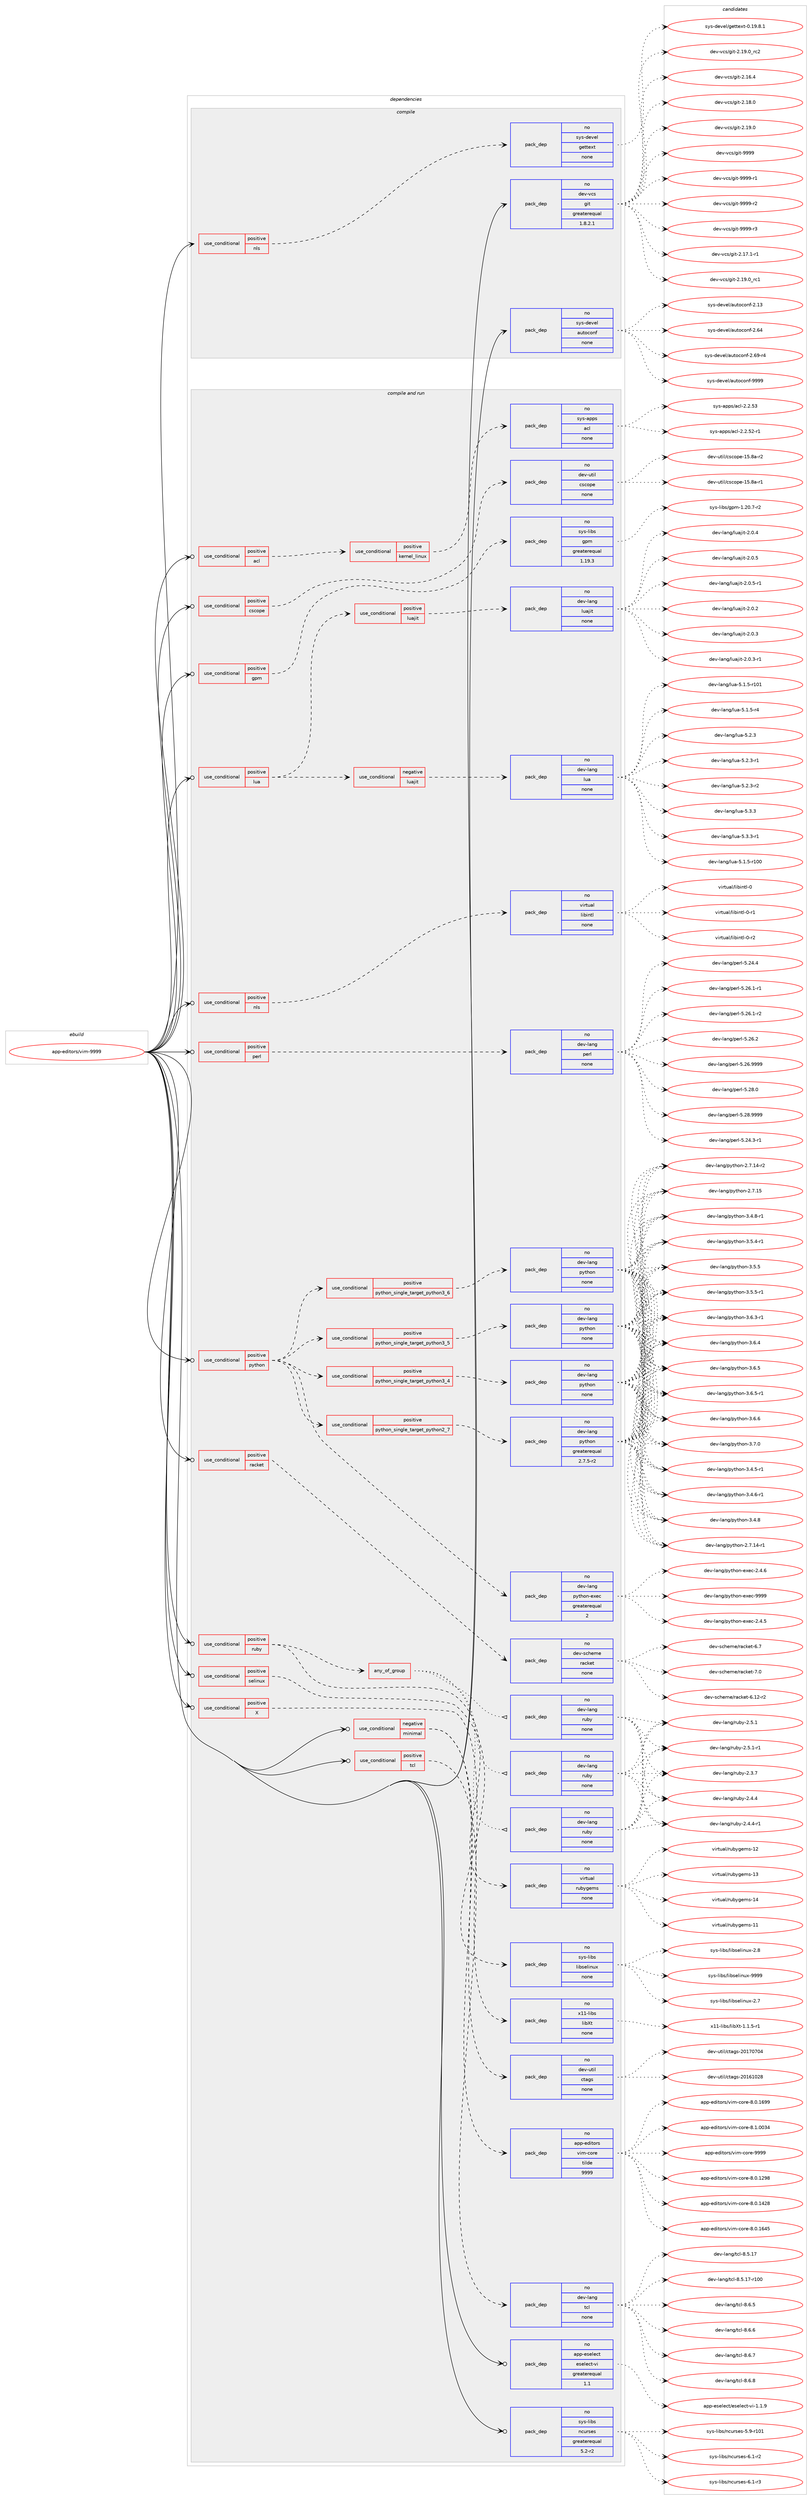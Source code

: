 digraph prolog {

# *************
# Graph options
# *************

newrank=true;
concentrate=true;
compound=true;
graph [rankdir=LR,fontname=Helvetica,fontsize=10,ranksep=1.5];#, ranksep=2.5, nodesep=0.2];
edge  [arrowhead=vee];
node  [fontname=Helvetica,fontsize=10];

# **********
# The ebuild
# **********

subgraph cluster_leftcol {
color=gray;
rank=same;
label=<<i>ebuild</i>>;
id [label="app-editors/vim-9999", color=red, width=4, href="../app-editors/vim-9999.svg"];
}

# ****************
# The dependencies
# ****************

subgraph cluster_midcol {
color=gray;
label=<<i>dependencies</i>>;
subgraph cluster_compile {
fillcolor="#eeeeee";
style=filled;
label=<<i>compile</i>>;
subgraph cond198 {
dependency651 [label=<<TABLE BORDER="0" CELLBORDER="1" CELLSPACING="0" CELLPADDING="4"><TR><TD ROWSPAN="3" CELLPADDING="10">use_conditional</TD></TR><TR><TD>positive</TD></TR><TR><TD>nls</TD></TR></TABLE>>, shape=none, color=red];
subgraph pack434 {
dependency652 [label=<<TABLE BORDER="0" CELLBORDER="1" CELLSPACING="0" CELLPADDING="4" WIDTH="220"><TR><TD ROWSPAN="6" CELLPADDING="30">pack_dep</TD></TR><TR><TD WIDTH="110">no</TD></TR><TR><TD>sys-devel</TD></TR><TR><TD>gettext</TD></TR><TR><TD>none</TD></TR><TR><TD></TD></TR></TABLE>>, shape=none, color=blue];
}
dependency651:e -> dependency652:w [weight=20,style="dashed",arrowhead="vee"];
}
id:e -> dependency651:w [weight=20,style="solid",arrowhead="vee"];
subgraph pack435 {
dependency653 [label=<<TABLE BORDER="0" CELLBORDER="1" CELLSPACING="0" CELLPADDING="4" WIDTH="220"><TR><TD ROWSPAN="6" CELLPADDING="30">pack_dep</TD></TR><TR><TD WIDTH="110">no</TD></TR><TR><TD>dev-vcs</TD></TR><TR><TD>git</TD></TR><TR><TD>greaterequal</TD></TR><TR><TD>1.8.2.1</TD></TR></TABLE>>, shape=none, color=blue];
}
id:e -> dependency653:w [weight=20,style="solid",arrowhead="vee"];
subgraph pack436 {
dependency654 [label=<<TABLE BORDER="0" CELLBORDER="1" CELLSPACING="0" CELLPADDING="4" WIDTH="220"><TR><TD ROWSPAN="6" CELLPADDING="30">pack_dep</TD></TR><TR><TD WIDTH="110">no</TD></TR><TR><TD>sys-devel</TD></TR><TR><TD>autoconf</TD></TR><TR><TD>none</TD></TR><TR><TD></TD></TR></TABLE>>, shape=none, color=blue];
}
id:e -> dependency654:w [weight=20,style="solid",arrowhead="vee"];
}
subgraph cluster_compileandrun {
fillcolor="#eeeeee";
style=filled;
label=<<i>compile and run</i>>;
subgraph cond199 {
dependency655 [label=<<TABLE BORDER="0" CELLBORDER="1" CELLSPACING="0" CELLPADDING="4"><TR><TD ROWSPAN="3" CELLPADDING="10">use_conditional</TD></TR><TR><TD>negative</TD></TR><TR><TD>minimal</TD></TR></TABLE>>, shape=none, color=red];
subgraph pack437 {
dependency656 [label=<<TABLE BORDER="0" CELLBORDER="1" CELLSPACING="0" CELLPADDING="4" WIDTH="220"><TR><TD ROWSPAN="6" CELLPADDING="30">pack_dep</TD></TR><TR><TD WIDTH="110">no</TD></TR><TR><TD>app-editors</TD></TR><TR><TD>vim-core</TD></TR><TR><TD>tilde</TD></TR><TR><TD>9999</TD></TR></TABLE>>, shape=none, color=blue];
}
dependency655:e -> dependency656:w [weight=20,style="dashed",arrowhead="vee"];
subgraph pack438 {
dependency657 [label=<<TABLE BORDER="0" CELLBORDER="1" CELLSPACING="0" CELLPADDING="4" WIDTH="220"><TR><TD ROWSPAN="6" CELLPADDING="30">pack_dep</TD></TR><TR><TD WIDTH="110">no</TD></TR><TR><TD>dev-util</TD></TR><TR><TD>ctags</TD></TR><TR><TD>none</TD></TR><TR><TD></TD></TR></TABLE>>, shape=none, color=blue];
}
dependency655:e -> dependency657:w [weight=20,style="dashed",arrowhead="vee"];
}
id:e -> dependency655:w [weight=20,style="solid",arrowhead="odotvee"];
subgraph cond200 {
dependency658 [label=<<TABLE BORDER="0" CELLBORDER="1" CELLSPACING="0" CELLPADDING="4"><TR><TD ROWSPAN="3" CELLPADDING="10">use_conditional</TD></TR><TR><TD>positive</TD></TR><TR><TD>X</TD></TR></TABLE>>, shape=none, color=red];
subgraph pack439 {
dependency659 [label=<<TABLE BORDER="0" CELLBORDER="1" CELLSPACING="0" CELLPADDING="4" WIDTH="220"><TR><TD ROWSPAN="6" CELLPADDING="30">pack_dep</TD></TR><TR><TD WIDTH="110">no</TD></TR><TR><TD>x11-libs</TD></TR><TR><TD>libXt</TD></TR><TR><TD>none</TD></TR><TR><TD></TD></TR></TABLE>>, shape=none, color=blue];
}
dependency658:e -> dependency659:w [weight=20,style="dashed",arrowhead="vee"];
}
id:e -> dependency658:w [weight=20,style="solid",arrowhead="odotvee"];
subgraph cond201 {
dependency660 [label=<<TABLE BORDER="0" CELLBORDER="1" CELLSPACING="0" CELLPADDING="4"><TR><TD ROWSPAN="3" CELLPADDING="10">use_conditional</TD></TR><TR><TD>positive</TD></TR><TR><TD>acl</TD></TR></TABLE>>, shape=none, color=red];
subgraph cond202 {
dependency661 [label=<<TABLE BORDER="0" CELLBORDER="1" CELLSPACING="0" CELLPADDING="4"><TR><TD ROWSPAN="3" CELLPADDING="10">use_conditional</TD></TR><TR><TD>positive</TD></TR><TR><TD>kernel_linux</TD></TR></TABLE>>, shape=none, color=red];
subgraph pack440 {
dependency662 [label=<<TABLE BORDER="0" CELLBORDER="1" CELLSPACING="0" CELLPADDING="4" WIDTH="220"><TR><TD ROWSPAN="6" CELLPADDING="30">pack_dep</TD></TR><TR><TD WIDTH="110">no</TD></TR><TR><TD>sys-apps</TD></TR><TR><TD>acl</TD></TR><TR><TD>none</TD></TR><TR><TD></TD></TR></TABLE>>, shape=none, color=blue];
}
dependency661:e -> dependency662:w [weight=20,style="dashed",arrowhead="vee"];
}
dependency660:e -> dependency661:w [weight=20,style="dashed",arrowhead="vee"];
}
id:e -> dependency660:w [weight=20,style="solid",arrowhead="odotvee"];
subgraph cond203 {
dependency663 [label=<<TABLE BORDER="0" CELLBORDER="1" CELLSPACING="0" CELLPADDING="4"><TR><TD ROWSPAN="3" CELLPADDING="10">use_conditional</TD></TR><TR><TD>positive</TD></TR><TR><TD>cscope</TD></TR></TABLE>>, shape=none, color=red];
subgraph pack441 {
dependency664 [label=<<TABLE BORDER="0" CELLBORDER="1" CELLSPACING="0" CELLPADDING="4" WIDTH="220"><TR><TD ROWSPAN="6" CELLPADDING="30">pack_dep</TD></TR><TR><TD WIDTH="110">no</TD></TR><TR><TD>dev-util</TD></TR><TR><TD>cscope</TD></TR><TR><TD>none</TD></TR><TR><TD></TD></TR></TABLE>>, shape=none, color=blue];
}
dependency663:e -> dependency664:w [weight=20,style="dashed",arrowhead="vee"];
}
id:e -> dependency663:w [weight=20,style="solid",arrowhead="odotvee"];
subgraph cond204 {
dependency665 [label=<<TABLE BORDER="0" CELLBORDER="1" CELLSPACING="0" CELLPADDING="4"><TR><TD ROWSPAN="3" CELLPADDING="10">use_conditional</TD></TR><TR><TD>positive</TD></TR><TR><TD>gpm</TD></TR></TABLE>>, shape=none, color=red];
subgraph pack442 {
dependency666 [label=<<TABLE BORDER="0" CELLBORDER="1" CELLSPACING="0" CELLPADDING="4" WIDTH="220"><TR><TD ROWSPAN="6" CELLPADDING="30">pack_dep</TD></TR><TR><TD WIDTH="110">no</TD></TR><TR><TD>sys-libs</TD></TR><TR><TD>gpm</TD></TR><TR><TD>greaterequal</TD></TR><TR><TD>1.19.3</TD></TR></TABLE>>, shape=none, color=blue];
}
dependency665:e -> dependency666:w [weight=20,style="dashed",arrowhead="vee"];
}
id:e -> dependency665:w [weight=20,style="solid",arrowhead="odotvee"];
subgraph cond205 {
dependency667 [label=<<TABLE BORDER="0" CELLBORDER="1" CELLSPACING="0" CELLPADDING="4"><TR><TD ROWSPAN="3" CELLPADDING="10">use_conditional</TD></TR><TR><TD>positive</TD></TR><TR><TD>lua</TD></TR></TABLE>>, shape=none, color=red];
subgraph cond206 {
dependency668 [label=<<TABLE BORDER="0" CELLBORDER="1" CELLSPACING="0" CELLPADDING="4"><TR><TD ROWSPAN="3" CELLPADDING="10">use_conditional</TD></TR><TR><TD>positive</TD></TR><TR><TD>luajit</TD></TR></TABLE>>, shape=none, color=red];
subgraph pack443 {
dependency669 [label=<<TABLE BORDER="0" CELLBORDER="1" CELLSPACING="0" CELLPADDING="4" WIDTH="220"><TR><TD ROWSPAN="6" CELLPADDING="30">pack_dep</TD></TR><TR><TD WIDTH="110">no</TD></TR><TR><TD>dev-lang</TD></TR><TR><TD>luajit</TD></TR><TR><TD>none</TD></TR><TR><TD></TD></TR></TABLE>>, shape=none, color=blue];
}
dependency668:e -> dependency669:w [weight=20,style="dashed",arrowhead="vee"];
}
dependency667:e -> dependency668:w [weight=20,style="dashed",arrowhead="vee"];
subgraph cond207 {
dependency670 [label=<<TABLE BORDER="0" CELLBORDER="1" CELLSPACING="0" CELLPADDING="4"><TR><TD ROWSPAN="3" CELLPADDING="10">use_conditional</TD></TR><TR><TD>negative</TD></TR><TR><TD>luajit</TD></TR></TABLE>>, shape=none, color=red];
subgraph pack444 {
dependency671 [label=<<TABLE BORDER="0" CELLBORDER="1" CELLSPACING="0" CELLPADDING="4" WIDTH="220"><TR><TD ROWSPAN="6" CELLPADDING="30">pack_dep</TD></TR><TR><TD WIDTH="110">no</TD></TR><TR><TD>dev-lang</TD></TR><TR><TD>lua</TD></TR><TR><TD>none</TD></TR><TR><TD></TD></TR></TABLE>>, shape=none, color=blue];
}
dependency670:e -> dependency671:w [weight=20,style="dashed",arrowhead="vee"];
}
dependency667:e -> dependency670:w [weight=20,style="dashed",arrowhead="vee"];
}
id:e -> dependency667:w [weight=20,style="solid",arrowhead="odotvee"];
subgraph cond208 {
dependency672 [label=<<TABLE BORDER="0" CELLBORDER="1" CELLSPACING="0" CELLPADDING="4"><TR><TD ROWSPAN="3" CELLPADDING="10">use_conditional</TD></TR><TR><TD>positive</TD></TR><TR><TD>nls</TD></TR></TABLE>>, shape=none, color=red];
subgraph pack445 {
dependency673 [label=<<TABLE BORDER="0" CELLBORDER="1" CELLSPACING="0" CELLPADDING="4" WIDTH="220"><TR><TD ROWSPAN="6" CELLPADDING="30">pack_dep</TD></TR><TR><TD WIDTH="110">no</TD></TR><TR><TD>virtual</TD></TR><TR><TD>libintl</TD></TR><TR><TD>none</TD></TR><TR><TD></TD></TR></TABLE>>, shape=none, color=blue];
}
dependency672:e -> dependency673:w [weight=20,style="dashed",arrowhead="vee"];
}
id:e -> dependency672:w [weight=20,style="solid",arrowhead="odotvee"];
subgraph cond209 {
dependency674 [label=<<TABLE BORDER="0" CELLBORDER="1" CELLSPACING="0" CELLPADDING="4"><TR><TD ROWSPAN="3" CELLPADDING="10">use_conditional</TD></TR><TR><TD>positive</TD></TR><TR><TD>perl</TD></TR></TABLE>>, shape=none, color=red];
subgraph pack446 {
dependency675 [label=<<TABLE BORDER="0" CELLBORDER="1" CELLSPACING="0" CELLPADDING="4" WIDTH="220"><TR><TD ROWSPAN="6" CELLPADDING="30">pack_dep</TD></TR><TR><TD WIDTH="110">no</TD></TR><TR><TD>dev-lang</TD></TR><TR><TD>perl</TD></TR><TR><TD>none</TD></TR><TR><TD></TD></TR></TABLE>>, shape=none, color=blue];
}
dependency674:e -> dependency675:w [weight=20,style="dashed",arrowhead="vee"];
}
id:e -> dependency674:w [weight=20,style="solid",arrowhead="odotvee"];
subgraph cond210 {
dependency676 [label=<<TABLE BORDER="0" CELLBORDER="1" CELLSPACING="0" CELLPADDING="4"><TR><TD ROWSPAN="3" CELLPADDING="10">use_conditional</TD></TR><TR><TD>positive</TD></TR><TR><TD>python</TD></TR></TABLE>>, shape=none, color=red];
subgraph cond211 {
dependency677 [label=<<TABLE BORDER="0" CELLBORDER="1" CELLSPACING="0" CELLPADDING="4"><TR><TD ROWSPAN="3" CELLPADDING="10">use_conditional</TD></TR><TR><TD>positive</TD></TR><TR><TD>python_single_target_python2_7</TD></TR></TABLE>>, shape=none, color=red];
subgraph pack447 {
dependency678 [label=<<TABLE BORDER="0" CELLBORDER="1" CELLSPACING="0" CELLPADDING="4" WIDTH="220"><TR><TD ROWSPAN="6" CELLPADDING="30">pack_dep</TD></TR><TR><TD WIDTH="110">no</TD></TR><TR><TD>dev-lang</TD></TR><TR><TD>python</TD></TR><TR><TD>greaterequal</TD></TR><TR><TD>2.7.5-r2</TD></TR></TABLE>>, shape=none, color=blue];
}
dependency677:e -> dependency678:w [weight=20,style="dashed",arrowhead="vee"];
}
dependency676:e -> dependency677:w [weight=20,style="dashed",arrowhead="vee"];
subgraph cond212 {
dependency679 [label=<<TABLE BORDER="0" CELLBORDER="1" CELLSPACING="0" CELLPADDING="4"><TR><TD ROWSPAN="3" CELLPADDING="10">use_conditional</TD></TR><TR><TD>positive</TD></TR><TR><TD>python_single_target_python3_4</TD></TR></TABLE>>, shape=none, color=red];
subgraph pack448 {
dependency680 [label=<<TABLE BORDER="0" CELLBORDER="1" CELLSPACING="0" CELLPADDING="4" WIDTH="220"><TR><TD ROWSPAN="6" CELLPADDING="30">pack_dep</TD></TR><TR><TD WIDTH="110">no</TD></TR><TR><TD>dev-lang</TD></TR><TR><TD>python</TD></TR><TR><TD>none</TD></TR><TR><TD></TD></TR></TABLE>>, shape=none, color=blue];
}
dependency679:e -> dependency680:w [weight=20,style="dashed",arrowhead="vee"];
}
dependency676:e -> dependency679:w [weight=20,style="dashed",arrowhead="vee"];
subgraph cond213 {
dependency681 [label=<<TABLE BORDER="0" CELLBORDER="1" CELLSPACING="0" CELLPADDING="4"><TR><TD ROWSPAN="3" CELLPADDING="10">use_conditional</TD></TR><TR><TD>positive</TD></TR><TR><TD>python_single_target_python3_5</TD></TR></TABLE>>, shape=none, color=red];
subgraph pack449 {
dependency682 [label=<<TABLE BORDER="0" CELLBORDER="1" CELLSPACING="0" CELLPADDING="4" WIDTH="220"><TR><TD ROWSPAN="6" CELLPADDING="30">pack_dep</TD></TR><TR><TD WIDTH="110">no</TD></TR><TR><TD>dev-lang</TD></TR><TR><TD>python</TD></TR><TR><TD>none</TD></TR><TR><TD></TD></TR></TABLE>>, shape=none, color=blue];
}
dependency681:e -> dependency682:w [weight=20,style="dashed",arrowhead="vee"];
}
dependency676:e -> dependency681:w [weight=20,style="dashed",arrowhead="vee"];
subgraph cond214 {
dependency683 [label=<<TABLE BORDER="0" CELLBORDER="1" CELLSPACING="0" CELLPADDING="4"><TR><TD ROWSPAN="3" CELLPADDING="10">use_conditional</TD></TR><TR><TD>positive</TD></TR><TR><TD>python_single_target_python3_6</TD></TR></TABLE>>, shape=none, color=red];
subgraph pack450 {
dependency684 [label=<<TABLE BORDER="0" CELLBORDER="1" CELLSPACING="0" CELLPADDING="4" WIDTH="220"><TR><TD ROWSPAN="6" CELLPADDING="30">pack_dep</TD></TR><TR><TD WIDTH="110">no</TD></TR><TR><TD>dev-lang</TD></TR><TR><TD>python</TD></TR><TR><TD>none</TD></TR><TR><TD></TD></TR></TABLE>>, shape=none, color=blue];
}
dependency683:e -> dependency684:w [weight=20,style="dashed",arrowhead="vee"];
}
dependency676:e -> dependency683:w [weight=20,style="dashed",arrowhead="vee"];
subgraph pack451 {
dependency685 [label=<<TABLE BORDER="0" CELLBORDER="1" CELLSPACING="0" CELLPADDING="4" WIDTH="220"><TR><TD ROWSPAN="6" CELLPADDING="30">pack_dep</TD></TR><TR><TD WIDTH="110">no</TD></TR><TR><TD>dev-lang</TD></TR><TR><TD>python-exec</TD></TR><TR><TD>greaterequal</TD></TR><TR><TD>2</TD></TR></TABLE>>, shape=none, color=blue];
}
dependency676:e -> dependency685:w [weight=20,style="dashed",arrowhead="vee"];
}
id:e -> dependency676:w [weight=20,style="solid",arrowhead="odotvee"];
subgraph cond215 {
dependency686 [label=<<TABLE BORDER="0" CELLBORDER="1" CELLSPACING="0" CELLPADDING="4"><TR><TD ROWSPAN="3" CELLPADDING="10">use_conditional</TD></TR><TR><TD>positive</TD></TR><TR><TD>racket</TD></TR></TABLE>>, shape=none, color=red];
subgraph pack452 {
dependency687 [label=<<TABLE BORDER="0" CELLBORDER="1" CELLSPACING="0" CELLPADDING="4" WIDTH="220"><TR><TD ROWSPAN="6" CELLPADDING="30">pack_dep</TD></TR><TR><TD WIDTH="110">no</TD></TR><TR><TD>dev-scheme</TD></TR><TR><TD>racket</TD></TR><TR><TD>none</TD></TR><TR><TD></TD></TR></TABLE>>, shape=none, color=blue];
}
dependency686:e -> dependency687:w [weight=20,style="dashed",arrowhead="vee"];
}
id:e -> dependency686:w [weight=20,style="solid",arrowhead="odotvee"];
subgraph cond216 {
dependency688 [label=<<TABLE BORDER="0" CELLBORDER="1" CELLSPACING="0" CELLPADDING="4"><TR><TD ROWSPAN="3" CELLPADDING="10">use_conditional</TD></TR><TR><TD>positive</TD></TR><TR><TD>ruby</TD></TR></TABLE>>, shape=none, color=red];
subgraph any13 {
dependency689 [label=<<TABLE BORDER="0" CELLBORDER="1" CELLSPACING="0" CELLPADDING="4"><TR><TD CELLPADDING="10">any_of_group</TD></TR></TABLE>>, shape=none, color=red];subgraph pack453 {
dependency690 [label=<<TABLE BORDER="0" CELLBORDER="1" CELLSPACING="0" CELLPADDING="4" WIDTH="220"><TR><TD ROWSPAN="6" CELLPADDING="30">pack_dep</TD></TR><TR><TD WIDTH="110">no</TD></TR><TR><TD>dev-lang</TD></TR><TR><TD>ruby</TD></TR><TR><TD>none</TD></TR><TR><TD></TD></TR></TABLE>>, shape=none, color=blue];
}
dependency689:e -> dependency690:w [weight=20,style="dotted",arrowhead="oinv"];
subgraph pack454 {
dependency691 [label=<<TABLE BORDER="0" CELLBORDER="1" CELLSPACING="0" CELLPADDING="4" WIDTH="220"><TR><TD ROWSPAN="6" CELLPADDING="30">pack_dep</TD></TR><TR><TD WIDTH="110">no</TD></TR><TR><TD>dev-lang</TD></TR><TR><TD>ruby</TD></TR><TR><TD>none</TD></TR><TR><TD></TD></TR></TABLE>>, shape=none, color=blue];
}
dependency689:e -> dependency691:w [weight=20,style="dotted",arrowhead="oinv"];
subgraph pack455 {
dependency692 [label=<<TABLE BORDER="0" CELLBORDER="1" CELLSPACING="0" CELLPADDING="4" WIDTH="220"><TR><TD ROWSPAN="6" CELLPADDING="30">pack_dep</TD></TR><TR><TD WIDTH="110">no</TD></TR><TR><TD>dev-lang</TD></TR><TR><TD>ruby</TD></TR><TR><TD>none</TD></TR><TR><TD></TD></TR></TABLE>>, shape=none, color=blue];
}
dependency689:e -> dependency692:w [weight=20,style="dotted",arrowhead="oinv"];
}
dependency688:e -> dependency689:w [weight=20,style="dashed",arrowhead="vee"];
subgraph pack456 {
dependency693 [label=<<TABLE BORDER="0" CELLBORDER="1" CELLSPACING="0" CELLPADDING="4" WIDTH="220"><TR><TD ROWSPAN="6" CELLPADDING="30">pack_dep</TD></TR><TR><TD WIDTH="110">no</TD></TR><TR><TD>virtual</TD></TR><TR><TD>rubygems</TD></TR><TR><TD>none</TD></TR><TR><TD></TD></TR></TABLE>>, shape=none, color=blue];
}
dependency688:e -> dependency693:w [weight=20,style="dashed",arrowhead="vee"];
}
id:e -> dependency688:w [weight=20,style="solid",arrowhead="odotvee"];
subgraph cond217 {
dependency694 [label=<<TABLE BORDER="0" CELLBORDER="1" CELLSPACING="0" CELLPADDING="4"><TR><TD ROWSPAN="3" CELLPADDING="10">use_conditional</TD></TR><TR><TD>positive</TD></TR><TR><TD>selinux</TD></TR></TABLE>>, shape=none, color=red];
subgraph pack457 {
dependency695 [label=<<TABLE BORDER="0" CELLBORDER="1" CELLSPACING="0" CELLPADDING="4" WIDTH="220"><TR><TD ROWSPAN="6" CELLPADDING="30">pack_dep</TD></TR><TR><TD WIDTH="110">no</TD></TR><TR><TD>sys-libs</TD></TR><TR><TD>libselinux</TD></TR><TR><TD>none</TD></TR><TR><TD></TD></TR></TABLE>>, shape=none, color=blue];
}
dependency694:e -> dependency695:w [weight=20,style="dashed",arrowhead="vee"];
}
id:e -> dependency694:w [weight=20,style="solid",arrowhead="odotvee"];
subgraph cond218 {
dependency696 [label=<<TABLE BORDER="0" CELLBORDER="1" CELLSPACING="0" CELLPADDING="4"><TR><TD ROWSPAN="3" CELLPADDING="10">use_conditional</TD></TR><TR><TD>positive</TD></TR><TR><TD>tcl</TD></TR></TABLE>>, shape=none, color=red];
subgraph pack458 {
dependency697 [label=<<TABLE BORDER="0" CELLBORDER="1" CELLSPACING="0" CELLPADDING="4" WIDTH="220"><TR><TD ROWSPAN="6" CELLPADDING="30">pack_dep</TD></TR><TR><TD WIDTH="110">no</TD></TR><TR><TD>dev-lang</TD></TR><TR><TD>tcl</TD></TR><TR><TD>none</TD></TR><TR><TD></TD></TR></TABLE>>, shape=none, color=blue];
}
dependency696:e -> dependency697:w [weight=20,style="dashed",arrowhead="vee"];
}
id:e -> dependency696:w [weight=20,style="solid",arrowhead="odotvee"];
subgraph pack459 {
dependency698 [label=<<TABLE BORDER="0" CELLBORDER="1" CELLSPACING="0" CELLPADDING="4" WIDTH="220"><TR><TD ROWSPAN="6" CELLPADDING="30">pack_dep</TD></TR><TR><TD WIDTH="110">no</TD></TR><TR><TD>app-eselect</TD></TR><TR><TD>eselect-vi</TD></TR><TR><TD>greaterequal</TD></TR><TR><TD>1.1</TD></TR></TABLE>>, shape=none, color=blue];
}
id:e -> dependency698:w [weight=20,style="solid",arrowhead="odotvee"];
subgraph pack460 {
dependency699 [label=<<TABLE BORDER="0" CELLBORDER="1" CELLSPACING="0" CELLPADDING="4" WIDTH="220"><TR><TD ROWSPAN="6" CELLPADDING="30">pack_dep</TD></TR><TR><TD WIDTH="110">no</TD></TR><TR><TD>sys-libs</TD></TR><TR><TD>ncurses</TD></TR><TR><TD>greaterequal</TD></TR><TR><TD>5.2-r2</TD></TR></TABLE>>, shape=none, color=blue];
}
id:e -> dependency699:w [weight=20,style="solid",arrowhead="odotvee"];
}
subgraph cluster_run {
fillcolor="#eeeeee";
style=filled;
label=<<i>run</i>>;
}
}

# **************
# The candidates
# **************

subgraph cluster_choices {
rank=same;
color=gray;
label=<<i>candidates</i>>;

subgraph choice434 {
color=black;
nodesep=1;
choice1151211154510010111810110847103101116116101120116454846495746564649 [label="sys-devel/gettext-0.19.8.1", color=red, width=4,href="../sys-devel/gettext-0.19.8.1.svg"];
dependency652:e -> choice1151211154510010111810110847103101116116101120116454846495746564649:w [style=dotted,weight="100"];
}
subgraph choice435 {
color=black;
nodesep=1;
choice100101118451189911547103105116455046495546494511449 [label="dev-vcs/git-2.17.1-r1", color=red, width=4,href="../dev-vcs/git-2.17.1-r1.svg"];
choice10010111845118991154710310511645504649574648951149949 [label="dev-vcs/git-2.19.0_rc1", color=red, width=4,href="../dev-vcs/git-2.19.0_rc1.svg"];
choice10010111845118991154710310511645504649574648951149950 [label="dev-vcs/git-2.19.0_rc2", color=red, width=4,href="../dev-vcs/git-2.19.0_rc2.svg"];
choice10010111845118991154710310511645504649544652 [label="dev-vcs/git-2.16.4", color=red, width=4,href="../dev-vcs/git-2.16.4.svg"];
choice10010111845118991154710310511645504649564648 [label="dev-vcs/git-2.18.0", color=red, width=4,href="../dev-vcs/git-2.18.0.svg"];
choice10010111845118991154710310511645504649574648 [label="dev-vcs/git-2.19.0", color=red, width=4,href="../dev-vcs/git-2.19.0.svg"];
choice1001011184511899115471031051164557575757 [label="dev-vcs/git-9999", color=red, width=4,href="../dev-vcs/git-9999.svg"];
choice10010111845118991154710310511645575757574511449 [label="dev-vcs/git-9999-r1", color=red, width=4,href="../dev-vcs/git-9999-r1.svg"];
choice10010111845118991154710310511645575757574511450 [label="dev-vcs/git-9999-r2", color=red, width=4,href="../dev-vcs/git-9999-r2.svg"];
choice10010111845118991154710310511645575757574511451 [label="dev-vcs/git-9999-r3", color=red, width=4,href="../dev-vcs/git-9999-r3.svg"];
dependency653:e -> choice100101118451189911547103105116455046495546494511449:w [style=dotted,weight="100"];
dependency653:e -> choice10010111845118991154710310511645504649574648951149949:w [style=dotted,weight="100"];
dependency653:e -> choice10010111845118991154710310511645504649574648951149950:w [style=dotted,weight="100"];
dependency653:e -> choice10010111845118991154710310511645504649544652:w [style=dotted,weight="100"];
dependency653:e -> choice10010111845118991154710310511645504649564648:w [style=dotted,weight="100"];
dependency653:e -> choice10010111845118991154710310511645504649574648:w [style=dotted,weight="100"];
dependency653:e -> choice1001011184511899115471031051164557575757:w [style=dotted,weight="100"];
dependency653:e -> choice10010111845118991154710310511645575757574511449:w [style=dotted,weight="100"];
dependency653:e -> choice10010111845118991154710310511645575757574511450:w [style=dotted,weight="100"];
dependency653:e -> choice10010111845118991154710310511645575757574511451:w [style=dotted,weight="100"];
}
subgraph choice436 {
color=black;
nodesep=1;
choice115121115451001011181011084797117116111991111101024550464951 [label="sys-devel/autoconf-2.13", color=red, width=4,href="../sys-devel/autoconf-2.13.svg"];
choice115121115451001011181011084797117116111991111101024550465452 [label="sys-devel/autoconf-2.64", color=red, width=4,href="../sys-devel/autoconf-2.64.svg"];
choice1151211154510010111810110847971171161119911111010245504654574511452 [label="sys-devel/autoconf-2.69-r4", color=red, width=4,href="../sys-devel/autoconf-2.69-r4.svg"];
choice115121115451001011181011084797117116111991111101024557575757 [label="sys-devel/autoconf-9999", color=red, width=4,href="../sys-devel/autoconf-9999.svg"];
dependency654:e -> choice115121115451001011181011084797117116111991111101024550464951:w [style=dotted,weight="100"];
dependency654:e -> choice115121115451001011181011084797117116111991111101024550465452:w [style=dotted,weight="100"];
dependency654:e -> choice1151211154510010111810110847971171161119911111010245504654574511452:w [style=dotted,weight="100"];
dependency654:e -> choice115121115451001011181011084797117116111991111101024557575757:w [style=dotted,weight="100"];
}
subgraph choice437 {
color=black;
nodesep=1;
choice9711211245101100105116111114115471181051094599111114101455646484649505756 [label="app-editors/vim-core-8.0.1298", color=red, width=4,href="../app-editors/vim-core-8.0.1298.svg"];
choice9711211245101100105116111114115471181051094599111114101455646484649525056 [label="app-editors/vim-core-8.0.1428", color=red, width=4,href="../app-editors/vim-core-8.0.1428.svg"];
choice9711211245101100105116111114115471181051094599111114101455646484649545253 [label="app-editors/vim-core-8.0.1645", color=red, width=4,href="../app-editors/vim-core-8.0.1645.svg"];
choice9711211245101100105116111114115471181051094599111114101455646484649545757 [label="app-editors/vim-core-8.0.1699", color=red, width=4,href="../app-editors/vim-core-8.0.1699.svg"];
choice9711211245101100105116111114115471181051094599111114101455646494648485152 [label="app-editors/vim-core-8.1.0034", color=red, width=4,href="../app-editors/vim-core-8.1.0034.svg"];
choice97112112451011001051161111141154711810510945991111141014557575757 [label="app-editors/vim-core-9999", color=red, width=4,href="../app-editors/vim-core-9999.svg"];
dependency656:e -> choice9711211245101100105116111114115471181051094599111114101455646484649505756:w [style=dotted,weight="100"];
dependency656:e -> choice9711211245101100105116111114115471181051094599111114101455646484649525056:w [style=dotted,weight="100"];
dependency656:e -> choice9711211245101100105116111114115471181051094599111114101455646484649545253:w [style=dotted,weight="100"];
dependency656:e -> choice9711211245101100105116111114115471181051094599111114101455646484649545757:w [style=dotted,weight="100"];
dependency656:e -> choice9711211245101100105116111114115471181051094599111114101455646494648485152:w [style=dotted,weight="100"];
dependency656:e -> choice97112112451011001051161111141154711810510945991111141014557575757:w [style=dotted,weight="100"];
}
subgraph choice438 {
color=black;
nodesep=1;
choice10010111845117116105108479911697103115455048495449485056 [label="dev-util/ctags-20161028", color=red, width=4,href="../dev-util/ctags-20161028.svg"];
choice10010111845117116105108479911697103115455048495548554852 [label="dev-util/ctags-20170704", color=red, width=4,href="../dev-util/ctags-20170704.svg"];
dependency657:e -> choice10010111845117116105108479911697103115455048495449485056:w [style=dotted,weight="100"];
dependency657:e -> choice10010111845117116105108479911697103115455048495548554852:w [style=dotted,weight="100"];
}
subgraph choice439 {
color=black;
nodesep=1;
choice120494945108105981154710810598881164549464946534511449 [label="x11-libs/libXt-1.1.5-r1", color=red, width=4,href="../x11-libs/libXt-1.1.5-r1.svg"];
dependency659:e -> choice120494945108105981154710810598881164549464946534511449:w [style=dotted,weight="100"];
}
subgraph choice440 {
color=black;
nodesep=1;
choice1151211154597112112115479799108455046504653504511449 [label="sys-apps/acl-2.2.52-r1", color=red, width=4,href="../sys-apps/acl-2.2.52-r1.svg"];
choice115121115459711211211547979910845504650465351 [label="sys-apps/acl-2.2.53", color=red, width=4,href="../sys-apps/acl-2.2.53.svg"];
dependency662:e -> choice1151211154597112112115479799108455046504653504511449:w [style=dotted,weight="100"];
dependency662:e -> choice115121115459711211211547979910845504650465351:w [style=dotted,weight="100"];
}
subgraph choice441 {
color=black;
nodesep=1;
choice100101118451171161051084799115991111121014549534656974511449 [label="dev-util/cscope-15.8a-r1", color=red, width=4,href="../dev-util/cscope-15.8a-r1.svg"];
choice100101118451171161051084799115991111121014549534656974511450 [label="dev-util/cscope-15.8a-r2", color=red, width=4,href="../dev-util/cscope-15.8a-r2.svg"];
dependency664:e -> choice100101118451171161051084799115991111121014549534656974511449:w [style=dotted,weight="100"];
dependency664:e -> choice100101118451171161051084799115991111121014549534656974511450:w [style=dotted,weight="100"];
}
subgraph choice442 {
color=black;
nodesep=1;
choice115121115451081059811547103112109454946504846554511450 [label="sys-libs/gpm-1.20.7-r2", color=red, width=4,href="../sys-libs/gpm-1.20.7-r2.svg"];
dependency666:e -> choice115121115451081059811547103112109454946504846554511450:w [style=dotted,weight="100"];
}
subgraph choice443 {
color=black;
nodesep=1;
choice10010111845108971101034710811797106105116455046484650 [label="dev-lang/luajit-2.0.2", color=red, width=4,href="../dev-lang/luajit-2.0.2.svg"];
choice10010111845108971101034710811797106105116455046484651 [label="dev-lang/luajit-2.0.3", color=red, width=4,href="../dev-lang/luajit-2.0.3.svg"];
choice100101118451089711010347108117971061051164550464846514511449 [label="dev-lang/luajit-2.0.3-r1", color=red, width=4,href="../dev-lang/luajit-2.0.3-r1.svg"];
choice10010111845108971101034710811797106105116455046484652 [label="dev-lang/luajit-2.0.4", color=red, width=4,href="../dev-lang/luajit-2.0.4.svg"];
choice10010111845108971101034710811797106105116455046484653 [label="dev-lang/luajit-2.0.5", color=red, width=4,href="../dev-lang/luajit-2.0.5.svg"];
choice100101118451089711010347108117971061051164550464846534511449 [label="dev-lang/luajit-2.0.5-r1", color=red, width=4,href="../dev-lang/luajit-2.0.5-r1.svg"];
dependency669:e -> choice10010111845108971101034710811797106105116455046484650:w [style=dotted,weight="100"];
dependency669:e -> choice10010111845108971101034710811797106105116455046484651:w [style=dotted,weight="100"];
dependency669:e -> choice100101118451089711010347108117971061051164550464846514511449:w [style=dotted,weight="100"];
dependency669:e -> choice10010111845108971101034710811797106105116455046484652:w [style=dotted,weight="100"];
dependency669:e -> choice10010111845108971101034710811797106105116455046484653:w [style=dotted,weight="100"];
dependency669:e -> choice100101118451089711010347108117971061051164550464846534511449:w [style=dotted,weight="100"];
}
subgraph choice444 {
color=black;
nodesep=1;
choice1001011184510897110103471081179745534649465345114494848 [label="dev-lang/lua-5.1.5-r100", color=red, width=4,href="../dev-lang/lua-5.1.5-r100.svg"];
choice1001011184510897110103471081179745534649465345114494849 [label="dev-lang/lua-5.1.5-r101", color=red, width=4,href="../dev-lang/lua-5.1.5-r101.svg"];
choice100101118451089711010347108117974553464946534511452 [label="dev-lang/lua-5.1.5-r4", color=red, width=4,href="../dev-lang/lua-5.1.5-r4.svg"];
choice10010111845108971101034710811797455346504651 [label="dev-lang/lua-5.2.3", color=red, width=4,href="../dev-lang/lua-5.2.3.svg"];
choice100101118451089711010347108117974553465046514511449 [label="dev-lang/lua-5.2.3-r1", color=red, width=4,href="../dev-lang/lua-5.2.3-r1.svg"];
choice100101118451089711010347108117974553465046514511450 [label="dev-lang/lua-5.2.3-r2", color=red, width=4,href="../dev-lang/lua-5.2.3-r2.svg"];
choice10010111845108971101034710811797455346514651 [label="dev-lang/lua-5.3.3", color=red, width=4,href="../dev-lang/lua-5.3.3.svg"];
choice100101118451089711010347108117974553465146514511449 [label="dev-lang/lua-5.3.3-r1", color=red, width=4,href="../dev-lang/lua-5.3.3-r1.svg"];
dependency671:e -> choice1001011184510897110103471081179745534649465345114494848:w [style=dotted,weight="100"];
dependency671:e -> choice1001011184510897110103471081179745534649465345114494849:w [style=dotted,weight="100"];
dependency671:e -> choice100101118451089711010347108117974553464946534511452:w [style=dotted,weight="100"];
dependency671:e -> choice10010111845108971101034710811797455346504651:w [style=dotted,weight="100"];
dependency671:e -> choice100101118451089711010347108117974553465046514511449:w [style=dotted,weight="100"];
dependency671:e -> choice100101118451089711010347108117974553465046514511450:w [style=dotted,weight="100"];
dependency671:e -> choice10010111845108971101034710811797455346514651:w [style=dotted,weight="100"];
dependency671:e -> choice100101118451089711010347108117974553465146514511449:w [style=dotted,weight="100"];
}
subgraph choice445 {
color=black;
nodesep=1;
choice1181051141161179710847108105981051101161084548 [label="virtual/libintl-0", color=red, width=4,href="../virtual/libintl-0.svg"];
choice11810511411611797108471081059810511011610845484511449 [label="virtual/libintl-0-r1", color=red, width=4,href="../virtual/libintl-0-r1.svg"];
choice11810511411611797108471081059810511011610845484511450 [label="virtual/libintl-0-r2", color=red, width=4,href="../virtual/libintl-0-r2.svg"];
dependency673:e -> choice1181051141161179710847108105981051101161084548:w [style=dotted,weight="100"];
dependency673:e -> choice11810511411611797108471081059810511011610845484511449:w [style=dotted,weight="100"];
dependency673:e -> choice11810511411611797108471081059810511011610845484511450:w [style=dotted,weight="100"];
}
subgraph choice446 {
color=black;
nodesep=1;
choice100101118451089711010347112101114108455346505246514511449 [label="dev-lang/perl-5.24.3-r1", color=red, width=4,href="../dev-lang/perl-5.24.3-r1.svg"];
choice10010111845108971101034711210111410845534650524652 [label="dev-lang/perl-5.24.4", color=red, width=4,href="../dev-lang/perl-5.24.4.svg"];
choice100101118451089711010347112101114108455346505446494511449 [label="dev-lang/perl-5.26.1-r1", color=red, width=4,href="../dev-lang/perl-5.26.1-r1.svg"];
choice100101118451089711010347112101114108455346505446494511450 [label="dev-lang/perl-5.26.1-r2", color=red, width=4,href="../dev-lang/perl-5.26.1-r2.svg"];
choice10010111845108971101034711210111410845534650544650 [label="dev-lang/perl-5.26.2", color=red, width=4,href="../dev-lang/perl-5.26.2.svg"];
choice10010111845108971101034711210111410845534650544657575757 [label="dev-lang/perl-5.26.9999", color=red, width=4,href="../dev-lang/perl-5.26.9999.svg"];
choice10010111845108971101034711210111410845534650564648 [label="dev-lang/perl-5.28.0", color=red, width=4,href="../dev-lang/perl-5.28.0.svg"];
choice10010111845108971101034711210111410845534650564657575757 [label="dev-lang/perl-5.28.9999", color=red, width=4,href="../dev-lang/perl-5.28.9999.svg"];
dependency675:e -> choice100101118451089711010347112101114108455346505246514511449:w [style=dotted,weight="100"];
dependency675:e -> choice10010111845108971101034711210111410845534650524652:w [style=dotted,weight="100"];
dependency675:e -> choice100101118451089711010347112101114108455346505446494511449:w [style=dotted,weight="100"];
dependency675:e -> choice100101118451089711010347112101114108455346505446494511450:w [style=dotted,weight="100"];
dependency675:e -> choice10010111845108971101034711210111410845534650544650:w [style=dotted,weight="100"];
dependency675:e -> choice10010111845108971101034711210111410845534650544657575757:w [style=dotted,weight="100"];
dependency675:e -> choice10010111845108971101034711210111410845534650564648:w [style=dotted,weight="100"];
dependency675:e -> choice10010111845108971101034711210111410845534650564657575757:w [style=dotted,weight="100"];
}
subgraph choice447 {
color=black;
nodesep=1;
choice100101118451089711010347112121116104111110455046554649524511449 [label="dev-lang/python-2.7.14-r1", color=red, width=4,href="../dev-lang/python-2.7.14-r1.svg"];
choice100101118451089711010347112121116104111110455046554649524511450 [label="dev-lang/python-2.7.14-r2", color=red, width=4,href="../dev-lang/python-2.7.14-r2.svg"];
choice10010111845108971101034711212111610411111045504655464953 [label="dev-lang/python-2.7.15", color=red, width=4,href="../dev-lang/python-2.7.15.svg"];
choice1001011184510897110103471121211161041111104551465246534511449 [label="dev-lang/python-3.4.5-r1", color=red, width=4,href="../dev-lang/python-3.4.5-r1.svg"];
choice1001011184510897110103471121211161041111104551465246544511449 [label="dev-lang/python-3.4.6-r1", color=red, width=4,href="../dev-lang/python-3.4.6-r1.svg"];
choice100101118451089711010347112121116104111110455146524656 [label="dev-lang/python-3.4.8", color=red, width=4,href="../dev-lang/python-3.4.8.svg"];
choice1001011184510897110103471121211161041111104551465246564511449 [label="dev-lang/python-3.4.8-r1", color=red, width=4,href="../dev-lang/python-3.4.8-r1.svg"];
choice1001011184510897110103471121211161041111104551465346524511449 [label="dev-lang/python-3.5.4-r1", color=red, width=4,href="../dev-lang/python-3.5.4-r1.svg"];
choice100101118451089711010347112121116104111110455146534653 [label="dev-lang/python-3.5.5", color=red, width=4,href="../dev-lang/python-3.5.5.svg"];
choice1001011184510897110103471121211161041111104551465346534511449 [label="dev-lang/python-3.5.5-r1", color=red, width=4,href="../dev-lang/python-3.5.5-r1.svg"];
choice1001011184510897110103471121211161041111104551465446514511449 [label="dev-lang/python-3.6.3-r1", color=red, width=4,href="../dev-lang/python-3.6.3-r1.svg"];
choice100101118451089711010347112121116104111110455146544652 [label="dev-lang/python-3.6.4", color=red, width=4,href="../dev-lang/python-3.6.4.svg"];
choice100101118451089711010347112121116104111110455146544653 [label="dev-lang/python-3.6.5", color=red, width=4,href="../dev-lang/python-3.6.5.svg"];
choice1001011184510897110103471121211161041111104551465446534511449 [label="dev-lang/python-3.6.5-r1", color=red, width=4,href="../dev-lang/python-3.6.5-r1.svg"];
choice100101118451089711010347112121116104111110455146544654 [label="dev-lang/python-3.6.6", color=red, width=4,href="../dev-lang/python-3.6.6.svg"];
choice100101118451089711010347112121116104111110455146554648 [label="dev-lang/python-3.7.0", color=red, width=4,href="../dev-lang/python-3.7.0.svg"];
dependency678:e -> choice100101118451089711010347112121116104111110455046554649524511449:w [style=dotted,weight="100"];
dependency678:e -> choice100101118451089711010347112121116104111110455046554649524511450:w [style=dotted,weight="100"];
dependency678:e -> choice10010111845108971101034711212111610411111045504655464953:w [style=dotted,weight="100"];
dependency678:e -> choice1001011184510897110103471121211161041111104551465246534511449:w [style=dotted,weight="100"];
dependency678:e -> choice1001011184510897110103471121211161041111104551465246544511449:w [style=dotted,weight="100"];
dependency678:e -> choice100101118451089711010347112121116104111110455146524656:w [style=dotted,weight="100"];
dependency678:e -> choice1001011184510897110103471121211161041111104551465246564511449:w [style=dotted,weight="100"];
dependency678:e -> choice1001011184510897110103471121211161041111104551465346524511449:w [style=dotted,weight="100"];
dependency678:e -> choice100101118451089711010347112121116104111110455146534653:w [style=dotted,weight="100"];
dependency678:e -> choice1001011184510897110103471121211161041111104551465346534511449:w [style=dotted,weight="100"];
dependency678:e -> choice1001011184510897110103471121211161041111104551465446514511449:w [style=dotted,weight="100"];
dependency678:e -> choice100101118451089711010347112121116104111110455146544652:w [style=dotted,weight="100"];
dependency678:e -> choice100101118451089711010347112121116104111110455146544653:w [style=dotted,weight="100"];
dependency678:e -> choice1001011184510897110103471121211161041111104551465446534511449:w [style=dotted,weight="100"];
dependency678:e -> choice100101118451089711010347112121116104111110455146544654:w [style=dotted,weight="100"];
dependency678:e -> choice100101118451089711010347112121116104111110455146554648:w [style=dotted,weight="100"];
}
subgraph choice448 {
color=black;
nodesep=1;
choice100101118451089711010347112121116104111110455046554649524511449 [label="dev-lang/python-2.7.14-r1", color=red, width=4,href="../dev-lang/python-2.7.14-r1.svg"];
choice100101118451089711010347112121116104111110455046554649524511450 [label="dev-lang/python-2.7.14-r2", color=red, width=4,href="../dev-lang/python-2.7.14-r2.svg"];
choice10010111845108971101034711212111610411111045504655464953 [label="dev-lang/python-2.7.15", color=red, width=4,href="../dev-lang/python-2.7.15.svg"];
choice1001011184510897110103471121211161041111104551465246534511449 [label="dev-lang/python-3.4.5-r1", color=red, width=4,href="../dev-lang/python-3.4.5-r1.svg"];
choice1001011184510897110103471121211161041111104551465246544511449 [label="dev-lang/python-3.4.6-r1", color=red, width=4,href="../dev-lang/python-3.4.6-r1.svg"];
choice100101118451089711010347112121116104111110455146524656 [label="dev-lang/python-3.4.8", color=red, width=4,href="../dev-lang/python-3.4.8.svg"];
choice1001011184510897110103471121211161041111104551465246564511449 [label="dev-lang/python-3.4.8-r1", color=red, width=4,href="../dev-lang/python-3.4.8-r1.svg"];
choice1001011184510897110103471121211161041111104551465346524511449 [label="dev-lang/python-3.5.4-r1", color=red, width=4,href="../dev-lang/python-3.5.4-r1.svg"];
choice100101118451089711010347112121116104111110455146534653 [label="dev-lang/python-3.5.5", color=red, width=4,href="../dev-lang/python-3.5.5.svg"];
choice1001011184510897110103471121211161041111104551465346534511449 [label="dev-lang/python-3.5.5-r1", color=red, width=4,href="../dev-lang/python-3.5.5-r1.svg"];
choice1001011184510897110103471121211161041111104551465446514511449 [label="dev-lang/python-3.6.3-r1", color=red, width=4,href="../dev-lang/python-3.6.3-r1.svg"];
choice100101118451089711010347112121116104111110455146544652 [label="dev-lang/python-3.6.4", color=red, width=4,href="../dev-lang/python-3.6.4.svg"];
choice100101118451089711010347112121116104111110455146544653 [label="dev-lang/python-3.6.5", color=red, width=4,href="../dev-lang/python-3.6.5.svg"];
choice1001011184510897110103471121211161041111104551465446534511449 [label="dev-lang/python-3.6.5-r1", color=red, width=4,href="../dev-lang/python-3.6.5-r1.svg"];
choice100101118451089711010347112121116104111110455146544654 [label="dev-lang/python-3.6.6", color=red, width=4,href="../dev-lang/python-3.6.6.svg"];
choice100101118451089711010347112121116104111110455146554648 [label="dev-lang/python-3.7.0", color=red, width=4,href="../dev-lang/python-3.7.0.svg"];
dependency680:e -> choice100101118451089711010347112121116104111110455046554649524511449:w [style=dotted,weight="100"];
dependency680:e -> choice100101118451089711010347112121116104111110455046554649524511450:w [style=dotted,weight="100"];
dependency680:e -> choice10010111845108971101034711212111610411111045504655464953:w [style=dotted,weight="100"];
dependency680:e -> choice1001011184510897110103471121211161041111104551465246534511449:w [style=dotted,weight="100"];
dependency680:e -> choice1001011184510897110103471121211161041111104551465246544511449:w [style=dotted,weight="100"];
dependency680:e -> choice100101118451089711010347112121116104111110455146524656:w [style=dotted,weight="100"];
dependency680:e -> choice1001011184510897110103471121211161041111104551465246564511449:w [style=dotted,weight="100"];
dependency680:e -> choice1001011184510897110103471121211161041111104551465346524511449:w [style=dotted,weight="100"];
dependency680:e -> choice100101118451089711010347112121116104111110455146534653:w [style=dotted,weight="100"];
dependency680:e -> choice1001011184510897110103471121211161041111104551465346534511449:w [style=dotted,weight="100"];
dependency680:e -> choice1001011184510897110103471121211161041111104551465446514511449:w [style=dotted,weight="100"];
dependency680:e -> choice100101118451089711010347112121116104111110455146544652:w [style=dotted,weight="100"];
dependency680:e -> choice100101118451089711010347112121116104111110455146544653:w [style=dotted,weight="100"];
dependency680:e -> choice1001011184510897110103471121211161041111104551465446534511449:w [style=dotted,weight="100"];
dependency680:e -> choice100101118451089711010347112121116104111110455146544654:w [style=dotted,weight="100"];
dependency680:e -> choice100101118451089711010347112121116104111110455146554648:w [style=dotted,weight="100"];
}
subgraph choice449 {
color=black;
nodesep=1;
choice100101118451089711010347112121116104111110455046554649524511449 [label="dev-lang/python-2.7.14-r1", color=red, width=4,href="../dev-lang/python-2.7.14-r1.svg"];
choice100101118451089711010347112121116104111110455046554649524511450 [label="dev-lang/python-2.7.14-r2", color=red, width=4,href="../dev-lang/python-2.7.14-r2.svg"];
choice10010111845108971101034711212111610411111045504655464953 [label="dev-lang/python-2.7.15", color=red, width=4,href="../dev-lang/python-2.7.15.svg"];
choice1001011184510897110103471121211161041111104551465246534511449 [label="dev-lang/python-3.4.5-r1", color=red, width=4,href="../dev-lang/python-3.4.5-r1.svg"];
choice1001011184510897110103471121211161041111104551465246544511449 [label="dev-lang/python-3.4.6-r1", color=red, width=4,href="../dev-lang/python-3.4.6-r1.svg"];
choice100101118451089711010347112121116104111110455146524656 [label="dev-lang/python-3.4.8", color=red, width=4,href="../dev-lang/python-3.4.8.svg"];
choice1001011184510897110103471121211161041111104551465246564511449 [label="dev-lang/python-3.4.8-r1", color=red, width=4,href="../dev-lang/python-3.4.8-r1.svg"];
choice1001011184510897110103471121211161041111104551465346524511449 [label="dev-lang/python-3.5.4-r1", color=red, width=4,href="../dev-lang/python-3.5.4-r1.svg"];
choice100101118451089711010347112121116104111110455146534653 [label="dev-lang/python-3.5.5", color=red, width=4,href="../dev-lang/python-3.5.5.svg"];
choice1001011184510897110103471121211161041111104551465346534511449 [label="dev-lang/python-3.5.5-r1", color=red, width=4,href="../dev-lang/python-3.5.5-r1.svg"];
choice1001011184510897110103471121211161041111104551465446514511449 [label="dev-lang/python-3.6.3-r1", color=red, width=4,href="../dev-lang/python-3.6.3-r1.svg"];
choice100101118451089711010347112121116104111110455146544652 [label="dev-lang/python-3.6.4", color=red, width=4,href="../dev-lang/python-3.6.4.svg"];
choice100101118451089711010347112121116104111110455146544653 [label="dev-lang/python-3.6.5", color=red, width=4,href="../dev-lang/python-3.6.5.svg"];
choice1001011184510897110103471121211161041111104551465446534511449 [label="dev-lang/python-3.6.5-r1", color=red, width=4,href="../dev-lang/python-3.6.5-r1.svg"];
choice100101118451089711010347112121116104111110455146544654 [label="dev-lang/python-3.6.6", color=red, width=4,href="../dev-lang/python-3.6.6.svg"];
choice100101118451089711010347112121116104111110455146554648 [label="dev-lang/python-3.7.0", color=red, width=4,href="../dev-lang/python-3.7.0.svg"];
dependency682:e -> choice100101118451089711010347112121116104111110455046554649524511449:w [style=dotted,weight="100"];
dependency682:e -> choice100101118451089711010347112121116104111110455046554649524511450:w [style=dotted,weight="100"];
dependency682:e -> choice10010111845108971101034711212111610411111045504655464953:w [style=dotted,weight="100"];
dependency682:e -> choice1001011184510897110103471121211161041111104551465246534511449:w [style=dotted,weight="100"];
dependency682:e -> choice1001011184510897110103471121211161041111104551465246544511449:w [style=dotted,weight="100"];
dependency682:e -> choice100101118451089711010347112121116104111110455146524656:w [style=dotted,weight="100"];
dependency682:e -> choice1001011184510897110103471121211161041111104551465246564511449:w [style=dotted,weight="100"];
dependency682:e -> choice1001011184510897110103471121211161041111104551465346524511449:w [style=dotted,weight="100"];
dependency682:e -> choice100101118451089711010347112121116104111110455146534653:w [style=dotted,weight="100"];
dependency682:e -> choice1001011184510897110103471121211161041111104551465346534511449:w [style=dotted,weight="100"];
dependency682:e -> choice1001011184510897110103471121211161041111104551465446514511449:w [style=dotted,weight="100"];
dependency682:e -> choice100101118451089711010347112121116104111110455146544652:w [style=dotted,weight="100"];
dependency682:e -> choice100101118451089711010347112121116104111110455146544653:w [style=dotted,weight="100"];
dependency682:e -> choice1001011184510897110103471121211161041111104551465446534511449:w [style=dotted,weight="100"];
dependency682:e -> choice100101118451089711010347112121116104111110455146544654:w [style=dotted,weight="100"];
dependency682:e -> choice100101118451089711010347112121116104111110455146554648:w [style=dotted,weight="100"];
}
subgraph choice450 {
color=black;
nodesep=1;
choice100101118451089711010347112121116104111110455046554649524511449 [label="dev-lang/python-2.7.14-r1", color=red, width=4,href="../dev-lang/python-2.7.14-r1.svg"];
choice100101118451089711010347112121116104111110455046554649524511450 [label="dev-lang/python-2.7.14-r2", color=red, width=4,href="../dev-lang/python-2.7.14-r2.svg"];
choice10010111845108971101034711212111610411111045504655464953 [label="dev-lang/python-2.7.15", color=red, width=4,href="../dev-lang/python-2.7.15.svg"];
choice1001011184510897110103471121211161041111104551465246534511449 [label="dev-lang/python-3.4.5-r1", color=red, width=4,href="../dev-lang/python-3.4.5-r1.svg"];
choice1001011184510897110103471121211161041111104551465246544511449 [label="dev-lang/python-3.4.6-r1", color=red, width=4,href="../dev-lang/python-3.4.6-r1.svg"];
choice100101118451089711010347112121116104111110455146524656 [label="dev-lang/python-3.4.8", color=red, width=4,href="../dev-lang/python-3.4.8.svg"];
choice1001011184510897110103471121211161041111104551465246564511449 [label="dev-lang/python-3.4.8-r1", color=red, width=4,href="../dev-lang/python-3.4.8-r1.svg"];
choice1001011184510897110103471121211161041111104551465346524511449 [label="dev-lang/python-3.5.4-r1", color=red, width=4,href="../dev-lang/python-3.5.4-r1.svg"];
choice100101118451089711010347112121116104111110455146534653 [label="dev-lang/python-3.5.5", color=red, width=4,href="../dev-lang/python-3.5.5.svg"];
choice1001011184510897110103471121211161041111104551465346534511449 [label="dev-lang/python-3.5.5-r1", color=red, width=4,href="../dev-lang/python-3.5.5-r1.svg"];
choice1001011184510897110103471121211161041111104551465446514511449 [label="dev-lang/python-3.6.3-r1", color=red, width=4,href="../dev-lang/python-3.6.3-r1.svg"];
choice100101118451089711010347112121116104111110455146544652 [label="dev-lang/python-3.6.4", color=red, width=4,href="../dev-lang/python-3.6.4.svg"];
choice100101118451089711010347112121116104111110455146544653 [label="dev-lang/python-3.6.5", color=red, width=4,href="../dev-lang/python-3.6.5.svg"];
choice1001011184510897110103471121211161041111104551465446534511449 [label="dev-lang/python-3.6.5-r1", color=red, width=4,href="../dev-lang/python-3.6.5-r1.svg"];
choice100101118451089711010347112121116104111110455146544654 [label="dev-lang/python-3.6.6", color=red, width=4,href="../dev-lang/python-3.6.6.svg"];
choice100101118451089711010347112121116104111110455146554648 [label="dev-lang/python-3.7.0", color=red, width=4,href="../dev-lang/python-3.7.0.svg"];
dependency684:e -> choice100101118451089711010347112121116104111110455046554649524511449:w [style=dotted,weight="100"];
dependency684:e -> choice100101118451089711010347112121116104111110455046554649524511450:w [style=dotted,weight="100"];
dependency684:e -> choice10010111845108971101034711212111610411111045504655464953:w [style=dotted,weight="100"];
dependency684:e -> choice1001011184510897110103471121211161041111104551465246534511449:w [style=dotted,weight="100"];
dependency684:e -> choice1001011184510897110103471121211161041111104551465246544511449:w [style=dotted,weight="100"];
dependency684:e -> choice100101118451089711010347112121116104111110455146524656:w [style=dotted,weight="100"];
dependency684:e -> choice1001011184510897110103471121211161041111104551465246564511449:w [style=dotted,weight="100"];
dependency684:e -> choice1001011184510897110103471121211161041111104551465346524511449:w [style=dotted,weight="100"];
dependency684:e -> choice100101118451089711010347112121116104111110455146534653:w [style=dotted,weight="100"];
dependency684:e -> choice1001011184510897110103471121211161041111104551465346534511449:w [style=dotted,weight="100"];
dependency684:e -> choice1001011184510897110103471121211161041111104551465446514511449:w [style=dotted,weight="100"];
dependency684:e -> choice100101118451089711010347112121116104111110455146544652:w [style=dotted,weight="100"];
dependency684:e -> choice100101118451089711010347112121116104111110455146544653:w [style=dotted,weight="100"];
dependency684:e -> choice1001011184510897110103471121211161041111104551465446534511449:w [style=dotted,weight="100"];
dependency684:e -> choice100101118451089711010347112121116104111110455146544654:w [style=dotted,weight="100"];
dependency684:e -> choice100101118451089711010347112121116104111110455146554648:w [style=dotted,weight="100"];
}
subgraph choice451 {
color=black;
nodesep=1;
choice1001011184510897110103471121211161041111104510112010199455046524653 [label="dev-lang/python-exec-2.4.5", color=red, width=4,href="../dev-lang/python-exec-2.4.5.svg"];
choice1001011184510897110103471121211161041111104510112010199455046524654 [label="dev-lang/python-exec-2.4.6", color=red, width=4,href="../dev-lang/python-exec-2.4.6.svg"];
choice10010111845108971101034711212111610411111045101120101994557575757 [label="dev-lang/python-exec-9999", color=red, width=4,href="../dev-lang/python-exec-9999.svg"];
dependency685:e -> choice1001011184510897110103471121211161041111104510112010199455046524653:w [style=dotted,weight="100"];
dependency685:e -> choice1001011184510897110103471121211161041111104510112010199455046524654:w [style=dotted,weight="100"];
dependency685:e -> choice10010111845108971101034711212111610411111045101120101994557575757:w [style=dotted,weight="100"];
}
subgraph choice452 {
color=black;
nodesep=1;
choice100101118451159910410110910147114979910710111645544649504511450 [label="dev-scheme/racket-6.12-r2", color=red, width=4,href="../dev-scheme/racket-6.12-r2.svg"];
choice100101118451159910410110910147114979910710111645544655 [label="dev-scheme/racket-6.7", color=red, width=4,href="../dev-scheme/racket-6.7.svg"];
choice100101118451159910410110910147114979910710111645554648 [label="dev-scheme/racket-7.0", color=red, width=4,href="../dev-scheme/racket-7.0.svg"];
dependency687:e -> choice100101118451159910410110910147114979910710111645544649504511450:w [style=dotted,weight="100"];
dependency687:e -> choice100101118451159910410110910147114979910710111645544655:w [style=dotted,weight="100"];
dependency687:e -> choice100101118451159910410110910147114979910710111645554648:w [style=dotted,weight="100"];
}
subgraph choice453 {
color=black;
nodesep=1;
choice10010111845108971101034711411798121455046514655 [label="dev-lang/ruby-2.3.7", color=red, width=4,href="../dev-lang/ruby-2.3.7.svg"];
choice10010111845108971101034711411798121455046524652 [label="dev-lang/ruby-2.4.4", color=red, width=4,href="../dev-lang/ruby-2.4.4.svg"];
choice100101118451089711010347114117981214550465246524511449 [label="dev-lang/ruby-2.4.4-r1", color=red, width=4,href="../dev-lang/ruby-2.4.4-r1.svg"];
choice10010111845108971101034711411798121455046534649 [label="dev-lang/ruby-2.5.1", color=red, width=4,href="../dev-lang/ruby-2.5.1.svg"];
choice100101118451089711010347114117981214550465346494511449 [label="dev-lang/ruby-2.5.1-r1", color=red, width=4,href="../dev-lang/ruby-2.5.1-r1.svg"];
dependency690:e -> choice10010111845108971101034711411798121455046514655:w [style=dotted,weight="100"];
dependency690:e -> choice10010111845108971101034711411798121455046524652:w [style=dotted,weight="100"];
dependency690:e -> choice100101118451089711010347114117981214550465246524511449:w [style=dotted,weight="100"];
dependency690:e -> choice10010111845108971101034711411798121455046534649:w [style=dotted,weight="100"];
dependency690:e -> choice100101118451089711010347114117981214550465346494511449:w [style=dotted,weight="100"];
}
subgraph choice454 {
color=black;
nodesep=1;
choice10010111845108971101034711411798121455046514655 [label="dev-lang/ruby-2.3.7", color=red, width=4,href="../dev-lang/ruby-2.3.7.svg"];
choice10010111845108971101034711411798121455046524652 [label="dev-lang/ruby-2.4.4", color=red, width=4,href="../dev-lang/ruby-2.4.4.svg"];
choice100101118451089711010347114117981214550465246524511449 [label="dev-lang/ruby-2.4.4-r1", color=red, width=4,href="../dev-lang/ruby-2.4.4-r1.svg"];
choice10010111845108971101034711411798121455046534649 [label="dev-lang/ruby-2.5.1", color=red, width=4,href="../dev-lang/ruby-2.5.1.svg"];
choice100101118451089711010347114117981214550465346494511449 [label="dev-lang/ruby-2.5.1-r1", color=red, width=4,href="../dev-lang/ruby-2.5.1-r1.svg"];
dependency691:e -> choice10010111845108971101034711411798121455046514655:w [style=dotted,weight="100"];
dependency691:e -> choice10010111845108971101034711411798121455046524652:w [style=dotted,weight="100"];
dependency691:e -> choice100101118451089711010347114117981214550465246524511449:w [style=dotted,weight="100"];
dependency691:e -> choice10010111845108971101034711411798121455046534649:w [style=dotted,weight="100"];
dependency691:e -> choice100101118451089711010347114117981214550465346494511449:w [style=dotted,weight="100"];
}
subgraph choice455 {
color=black;
nodesep=1;
choice10010111845108971101034711411798121455046514655 [label="dev-lang/ruby-2.3.7", color=red, width=4,href="../dev-lang/ruby-2.3.7.svg"];
choice10010111845108971101034711411798121455046524652 [label="dev-lang/ruby-2.4.4", color=red, width=4,href="../dev-lang/ruby-2.4.4.svg"];
choice100101118451089711010347114117981214550465246524511449 [label="dev-lang/ruby-2.4.4-r1", color=red, width=4,href="../dev-lang/ruby-2.4.4-r1.svg"];
choice10010111845108971101034711411798121455046534649 [label="dev-lang/ruby-2.5.1", color=red, width=4,href="../dev-lang/ruby-2.5.1.svg"];
choice100101118451089711010347114117981214550465346494511449 [label="dev-lang/ruby-2.5.1-r1", color=red, width=4,href="../dev-lang/ruby-2.5.1-r1.svg"];
dependency692:e -> choice10010111845108971101034711411798121455046514655:w [style=dotted,weight="100"];
dependency692:e -> choice10010111845108971101034711411798121455046524652:w [style=dotted,weight="100"];
dependency692:e -> choice100101118451089711010347114117981214550465246524511449:w [style=dotted,weight="100"];
dependency692:e -> choice10010111845108971101034711411798121455046534649:w [style=dotted,weight="100"];
dependency692:e -> choice100101118451089711010347114117981214550465346494511449:w [style=dotted,weight="100"];
}
subgraph choice456 {
color=black;
nodesep=1;
choice118105114116117971084711411798121103101109115454949 [label="virtual/rubygems-11", color=red, width=4,href="../virtual/rubygems-11.svg"];
choice118105114116117971084711411798121103101109115454950 [label="virtual/rubygems-12", color=red, width=4,href="../virtual/rubygems-12.svg"];
choice118105114116117971084711411798121103101109115454951 [label="virtual/rubygems-13", color=red, width=4,href="../virtual/rubygems-13.svg"];
choice118105114116117971084711411798121103101109115454952 [label="virtual/rubygems-14", color=red, width=4,href="../virtual/rubygems-14.svg"];
dependency693:e -> choice118105114116117971084711411798121103101109115454949:w [style=dotted,weight="100"];
dependency693:e -> choice118105114116117971084711411798121103101109115454950:w [style=dotted,weight="100"];
dependency693:e -> choice118105114116117971084711411798121103101109115454951:w [style=dotted,weight="100"];
dependency693:e -> choice118105114116117971084711411798121103101109115454952:w [style=dotted,weight="100"];
}
subgraph choice457 {
color=black;
nodesep=1;
choice1151211154510810598115471081059811510110810511011712045504655 [label="sys-libs/libselinux-2.7", color=red, width=4,href="../sys-libs/libselinux-2.7.svg"];
choice1151211154510810598115471081059811510110810511011712045504656 [label="sys-libs/libselinux-2.8", color=red, width=4,href="../sys-libs/libselinux-2.8.svg"];
choice115121115451081059811547108105981151011081051101171204557575757 [label="sys-libs/libselinux-9999", color=red, width=4,href="../sys-libs/libselinux-9999.svg"];
dependency695:e -> choice1151211154510810598115471081059811510110810511011712045504655:w [style=dotted,weight="100"];
dependency695:e -> choice1151211154510810598115471081059811510110810511011712045504656:w [style=dotted,weight="100"];
dependency695:e -> choice115121115451081059811547108105981151011081051101171204557575757:w [style=dotted,weight="100"];
}
subgraph choice458 {
color=black;
nodesep=1;
choice1001011184510897110103471169910845564653464955 [label="dev-lang/tcl-8.5.17", color=red, width=4,href="../dev-lang/tcl-8.5.17.svg"];
choice100101118451089711010347116991084556465346495545114494848 [label="dev-lang/tcl-8.5.17-r100", color=red, width=4,href="../dev-lang/tcl-8.5.17-r100.svg"];
choice10010111845108971101034711699108455646544653 [label="dev-lang/tcl-8.6.5", color=red, width=4,href="../dev-lang/tcl-8.6.5.svg"];
choice10010111845108971101034711699108455646544654 [label="dev-lang/tcl-8.6.6", color=red, width=4,href="../dev-lang/tcl-8.6.6.svg"];
choice10010111845108971101034711699108455646544655 [label="dev-lang/tcl-8.6.7", color=red, width=4,href="../dev-lang/tcl-8.6.7.svg"];
choice10010111845108971101034711699108455646544656 [label="dev-lang/tcl-8.6.8", color=red, width=4,href="../dev-lang/tcl-8.6.8.svg"];
dependency697:e -> choice1001011184510897110103471169910845564653464955:w [style=dotted,weight="100"];
dependency697:e -> choice100101118451089711010347116991084556465346495545114494848:w [style=dotted,weight="100"];
dependency697:e -> choice10010111845108971101034711699108455646544653:w [style=dotted,weight="100"];
dependency697:e -> choice10010111845108971101034711699108455646544654:w [style=dotted,weight="100"];
dependency697:e -> choice10010111845108971101034711699108455646544655:w [style=dotted,weight="100"];
dependency697:e -> choice10010111845108971101034711699108455646544656:w [style=dotted,weight="100"];
}
subgraph choice459 {
color=black;
nodesep=1;
choice971121124510111510110810199116471011151011081019911645118105454946494657 [label="app-eselect/eselect-vi-1.1.9", color=red, width=4,href="../app-eselect/eselect-vi-1.1.9.svg"];
dependency698:e -> choice971121124510111510110810199116471011151011081019911645118105454946494657:w [style=dotted,weight="100"];
}
subgraph choice460 {
color=black;
nodesep=1;
choice115121115451081059811547110991171141151011154553465745114494849 [label="sys-libs/ncurses-5.9-r101", color=red, width=4,href="../sys-libs/ncurses-5.9-r101.svg"];
choice11512111545108105981154711099117114115101115455446494511450 [label="sys-libs/ncurses-6.1-r2", color=red, width=4,href="../sys-libs/ncurses-6.1-r2.svg"];
choice11512111545108105981154711099117114115101115455446494511451 [label="sys-libs/ncurses-6.1-r3", color=red, width=4,href="../sys-libs/ncurses-6.1-r3.svg"];
dependency699:e -> choice115121115451081059811547110991171141151011154553465745114494849:w [style=dotted,weight="100"];
dependency699:e -> choice11512111545108105981154711099117114115101115455446494511450:w [style=dotted,weight="100"];
dependency699:e -> choice11512111545108105981154711099117114115101115455446494511451:w [style=dotted,weight="100"];
}
}

}
